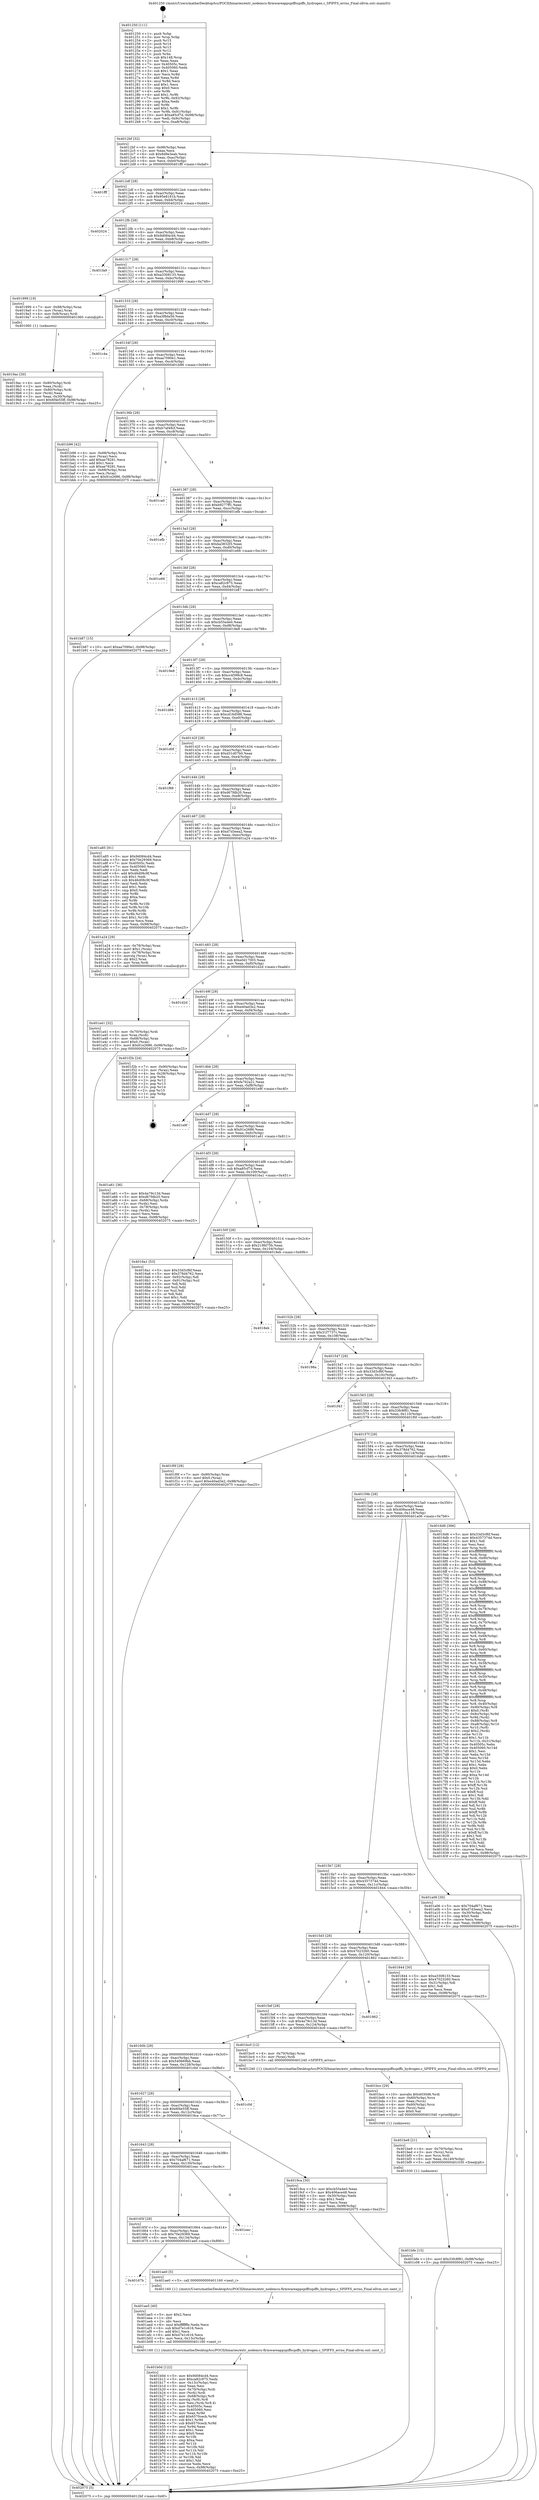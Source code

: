 digraph "0x401250" {
  label = "0x401250 (/mnt/c/Users/mathe/Desktop/tcc/POCII/binaries/extr_nodemcu-firmwareappspiffsspiffs_hydrogen.c_SPIFFS_errno_Final-ollvm.out::main(0))"
  labelloc = "t"
  node[shape=record]

  Entry [label="",width=0.3,height=0.3,shape=circle,fillcolor=black,style=filled]
  "0x4012bf" [label="{
     0x4012bf [32]\l
     | [instrs]\l
     &nbsp;&nbsp;0x4012bf \<+6\>: mov -0x98(%rbp),%eax\l
     &nbsp;&nbsp;0x4012c5 \<+2\>: mov %eax,%ecx\l
     &nbsp;&nbsp;0x4012c7 \<+6\>: sub $0x8d9e3eab,%ecx\l
     &nbsp;&nbsp;0x4012cd \<+6\>: mov %eax,-0xac(%rbp)\l
     &nbsp;&nbsp;0x4012d3 \<+6\>: mov %ecx,-0xb0(%rbp)\l
     &nbsp;&nbsp;0x4012d9 \<+6\>: je 0000000000401fff \<main+0xdaf\>\l
  }"]
  "0x401fff" [label="{
     0x401fff\l
  }", style=dashed]
  "0x4012df" [label="{
     0x4012df [28]\l
     | [instrs]\l
     &nbsp;&nbsp;0x4012df \<+5\>: jmp 00000000004012e4 \<main+0x94\>\l
     &nbsp;&nbsp;0x4012e4 \<+6\>: mov -0xac(%rbp),%eax\l
     &nbsp;&nbsp;0x4012ea \<+5\>: sub $0x95e8161b,%eax\l
     &nbsp;&nbsp;0x4012ef \<+6\>: mov %eax,-0xb4(%rbp)\l
     &nbsp;&nbsp;0x4012f5 \<+6\>: je 0000000000402024 \<main+0xdd4\>\l
  }"]
  Exit [label="",width=0.3,height=0.3,shape=circle,fillcolor=black,style=filled,peripheries=2]
  "0x402024" [label="{
     0x402024\l
  }", style=dashed]
  "0x4012fb" [label="{
     0x4012fb [28]\l
     | [instrs]\l
     &nbsp;&nbsp;0x4012fb \<+5\>: jmp 0000000000401300 \<main+0xb0\>\l
     &nbsp;&nbsp;0x401300 \<+6\>: mov -0xac(%rbp),%eax\l
     &nbsp;&nbsp;0x401306 \<+5\>: sub $0x9d084cd4,%eax\l
     &nbsp;&nbsp;0x40130b \<+6\>: mov %eax,-0xb8(%rbp)\l
     &nbsp;&nbsp;0x401311 \<+6\>: je 0000000000401fa9 \<main+0xd59\>\l
  }"]
  "0x401bfe" [label="{
     0x401bfe [15]\l
     | [instrs]\l
     &nbsp;&nbsp;0x401bfe \<+10\>: movl $0x33fc8f81,-0x98(%rbp)\l
     &nbsp;&nbsp;0x401c08 \<+5\>: jmp 0000000000402075 \<main+0xe25\>\l
  }"]
  "0x401fa9" [label="{
     0x401fa9\l
  }", style=dashed]
  "0x401317" [label="{
     0x401317 [28]\l
     | [instrs]\l
     &nbsp;&nbsp;0x401317 \<+5\>: jmp 000000000040131c \<main+0xcc\>\l
     &nbsp;&nbsp;0x40131c \<+6\>: mov -0xac(%rbp),%eax\l
     &nbsp;&nbsp;0x401322 \<+5\>: sub $0xa3308133,%eax\l
     &nbsp;&nbsp;0x401327 \<+6\>: mov %eax,-0xbc(%rbp)\l
     &nbsp;&nbsp;0x40132d \<+6\>: je 0000000000401999 \<main+0x749\>\l
  }"]
  "0x401be9" [label="{
     0x401be9 [21]\l
     | [instrs]\l
     &nbsp;&nbsp;0x401be9 \<+4\>: mov -0x70(%rbp),%rcx\l
     &nbsp;&nbsp;0x401bed \<+3\>: mov (%rcx),%rcx\l
     &nbsp;&nbsp;0x401bf0 \<+3\>: mov %rcx,%rdi\l
     &nbsp;&nbsp;0x401bf3 \<+6\>: mov %eax,-0x140(%rbp)\l
     &nbsp;&nbsp;0x401bf9 \<+5\>: call 0000000000401030 \<free@plt\>\l
     | [calls]\l
     &nbsp;&nbsp;0x401030 \{1\} (unknown)\l
  }"]
  "0x401999" [label="{
     0x401999 [19]\l
     | [instrs]\l
     &nbsp;&nbsp;0x401999 \<+7\>: mov -0x88(%rbp),%rax\l
     &nbsp;&nbsp;0x4019a0 \<+3\>: mov (%rax),%rax\l
     &nbsp;&nbsp;0x4019a3 \<+4\>: mov 0x8(%rax),%rdi\l
     &nbsp;&nbsp;0x4019a7 \<+5\>: call 0000000000401060 \<atoi@plt\>\l
     | [calls]\l
     &nbsp;&nbsp;0x401060 \{1\} (unknown)\l
  }"]
  "0x401333" [label="{
     0x401333 [28]\l
     | [instrs]\l
     &nbsp;&nbsp;0x401333 \<+5\>: jmp 0000000000401338 \<main+0xe8\>\l
     &nbsp;&nbsp;0x401338 \<+6\>: mov -0xac(%rbp),%eax\l
     &nbsp;&nbsp;0x40133e \<+5\>: sub $0xa3f8da56,%eax\l
     &nbsp;&nbsp;0x401343 \<+6\>: mov %eax,-0xc0(%rbp)\l
     &nbsp;&nbsp;0x401349 \<+6\>: je 0000000000401c4a \<main+0x9fa\>\l
  }"]
  "0x401bcc" [label="{
     0x401bcc [29]\l
     | [instrs]\l
     &nbsp;&nbsp;0x401bcc \<+10\>: movabs $0x4030d6,%rdi\l
     &nbsp;&nbsp;0x401bd6 \<+4\>: mov -0x60(%rbp),%rcx\l
     &nbsp;&nbsp;0x401bda \<+2\>: mov %eax,(%rcx)\l
     &nbsp;&nbsp;0x401bdc \<+4\>: mov -0x60(%rbp),%rcx\l
     &nbsp;&nbsp;0x401be0 \<+2\>: mov (%rcx),%esi\l
     &nbsp;&nbsp;0x401be2 \<+2\>: mov $0x0,%al\l
     &nbsp;&nbsp;0x401be4 \<+5\>: call 0000000000401040 \<printf@plt\>\l
     | [calls]\l
     &nbsp;&nbsp;0x401040 \{1\} (unknown)\l
  }"]
  "0x401c4a" [label="{
     0x401c4a\l
  }", style=dashed]
  "0x40134f" [label="{
     0x40134f [28]\l
     | [instrs]\l
     &nbsp;&nbsp;0x40134f \<+5\>: jmp 0000000000401354 \<main+0x104\>\l
     &nbsp;&nbsp;0x401354 \<+6\>: mov -0xac(%rbp),%eax\l
     &nbsp;&nbsp;0x40135a \<+5\>: sub $0xaa7090e1,%eax\l
     &nbsp;&nbsp;0x40135f \<+6\>: mov %eax,-0xc4(%rbp)\l
     &nbsp;&nbsp;0x401365 \<+6\>: je 0000000000401b96 \<main+0x946\>\l
  }"]
  "0x401b0d" [label="{
     0x401b0d [122]\l
     | [instrs]\l
     &nbsp;&nbsp;0x401b0d \<+5\>: mov $0x9d084cd4,%ecx\l
     &nbsp;&nbsp;0x401b12 \<+5\>: mov $0xca82c975,%edx\l
     &nbsp;&nbsp;0x401b17 \<+6\>: mov -0x13c(%rbp),%esi\l
     &nbsp;&nbsp;0x401b1d \<+3\>: imul %eax,%esi\l
     &nbsp;&nbsp;0x401b20 \<+4\>: mov -0x70(%rbp),%rdi\l
     &nbsp;&nbsp;0x401b24 \<+3\>: mov (%rdi),%rdi\l
     &nbsp;&nbsp;0x401b27 \<+4\>: mov -0x68(%rbp),%r8\l
     &nbsp;&nbsp;0x401b2b \<+3\>: movslq (%r8),%r8\l
     &nbsp;&nbsp;0x401b2e \<+4\>: mov %esi,(%rdi,%r8,4)\l
     &nbsp;&nbsp;0x401b32 \<+7\>: mov 0x40505c,%eax\l
     &nbsp;&nbsp;0x401b39 \<+7\>: mov 0x405060,%esi\l
     &nbsp;&nbsp;0x401b40 \<+3\>: mov %eax,%r9d\l
     &nbsp;&nbsp;0x401b43 \<+7\>: add $0x6570cecb,%r9d\l
     &nbsp;&nbsp;0x401b4a \<+4\>: sub $0x1,%r9d\l
     &nbsp;&nbsp;0x401b4e \<+7\>: sub $0x6570cecb,%r9d\l
     &nbsp;&nbsp;0x401b55 \<+4\>: imul %r9d,%eax\l
     &nbsp;&nbsp;0x401b59 \<+3\>: and $0x1,%eax\l
     &nbsp;&nbsp;0x401b5c \<+3\>: cmp $0x0,%eax\l
     &nbsp;&nbsp;0x401b5f \<+4\>: sete %r10b\l
     &nbsp;&nbsp;0x401b63 \<+3\>: cmp $0xa,%esi\l
     &nbsp;&nbsp;0x401b66 \<+4\>: setl %r11b\l
     &nbsp;&nbsp;0x401b6a \<+3\>: mov %r10b,%bl\l
     &nbsp;&nbsp;0x401b6d \<+3\>: and %r11b,%bl\l
     &nbsp;&nbsp;0x401b70 \<+3\>: xor %r11b,%r10b\l
     &nbsp;&nbsp;0x401b73 \<+3\>: or %r10b,%bl\l
     &nbsp;&nbsp;0x401b76 \<+3\>: test $0x1,%bl\l
     &nbsp;&nbsp;0x401b79 \<+3\>: cmovne %edx,%ecx\l
     &nbsp;&nbsp;0x401b7c \<+6\>: mov %ecx,-0x98(%rbp)\l
     &nbsp;&nbsp;0x401b82 \<+5\>: jmp 0000000000402075 \<main+0xe25\>\l
  }"]
  "0x401b96" [label="{
     0x401b96 [42]\l
     | [instrs]\l
     &nbsp;&nbsp;0x401b96 \<+4\>: mov -0x68(%rbp),%rax\l
     &nbsp;&nbsp;0x401b9a \<+2\>: mov (%rax),%ecx\l
     &nbsp;&nbsp;0x401b9c \<+6\>: add $0xae78281,%ecx\l
     &nbsp;&nbsp;0x401ba2 \<+3\>: add $0x1,%ecx\l
     &nbsp;&nbsp;0x401ba5 \<+6\>: sub $0xae78281,%ecx\l
     &nbsp;&nbsp;0x401bab \<+4\>: mov -0x68(%rbp),%rax\l
     &nbsp;&nbsp;0x401baf \<+2\>: mov %ecx,(%rax)\l
     &nbsp;&nbsp;0x401bb1 \<+10\>: movl $0x91e2686,-0x98(%rbp)\l
     &nbsp;&nbsp;0x401bbb \<+5\>: jmp 0000000000402075 \<main+0xe25\>\l
  }"]
  "0x40136b" [label="{
     0x40136b [28]\l
     | [instrs]\l
     &nbsp;&nbsp;0x40136b \<+5\>: jmp 0000000000401370 \<main+0x120\>\l
     &nbsp;&nbsp;0x401370 \<+6\>: mov -0xac(%rbp),%eax\l
     &nbsp;&nbsp;0x401376 \<+5\>: sub $0xb7af48cf,%eax\l
     &nbsp;&nbsp;0x40137b \<+6\>: mov %eax,-0xc8(%rbp)\l
     &nbsp;&nbsp;0x401381 \<+6\>: je 0000000000401ca0 \<main+0xa50\>\l
  }"]
  "0x401ae5" [label="{
     0x401ae5 [40]\l
     | [instrs]\l
     &nbsp;&nbsp;0x401ae5 \<+5\>: mov $0x2,%ecx\l
     &nbsp;&nbsp;0x401aea \<+1\>: cltd\l
     &nbsp;&nbsp;0x401aeb \<+2\>: idiv %ecx\l
     &nbsp;&nbsp;0x401aed \<+6\>: imul $0xfffffffe,%edx,%ecx\l
     &nbsp;&nbsp;0x401af3 \<+6\>: sub $0xd7e1c616,%ecx\l
     &nbsp;&nbsp;0x401af9 \<+3\>: add $0x1,%ecx\l
     &nbsp;&nbsp;0x401afc \<+6\>: add $0xd7e1c616,%ecx\l
     &nbsp;&nbsp;0x401b02 \<+6\>: mov %ecx,-0x13c(%rbp)\l
     &nbsp;&nbsp;0x401b08 \<+5\>: call 0000000000401160 \<next_i\>\l
     | [calls]\l
     &nbsp;&nbsp;0x401160 \{1\} (/mnt/c/Users/mathe/Desktop/tcc/POCII/binaries/extr_nodemcu-firmwareappspiffsspiffs_hydrogen.c_SPIFFS_errno_Final-ollvm.out::next_i)\l
  }"]
  "0x401ca0" [label="{
     0x401ca0\l
  }", style=dashed]
  "0x401387" [label="{
     0x401387 [28]\l
     | [instrs]\l
     &nbsp;&nbsp;0x401387 \<+5\>: jmp 000000000040138c \<main+0x13c\>\l
     &nbsp;&nbsp;0x40138c \<+6\>: mov -0xac(%rbp),%eax\l
     &nbsp;&nbsp;0x401392 \<+5\>: sub $0xb9277ff1,%eax\l
     &nbsp;&nbsp;0x401397 \<+6\>: mov %eax,-0xcc(%rbp)\l
     &nbsp;&nbsp;0x40139d \<+6\>: je 0000000000401efb \<main+0xcab\>\l
  }"]
  "0x40167b" [label="{
     0x40167b\l
  }", style=dashed]
  "0x401efb" [label="{
     0x401efb\l
  }", style=dashed]
  "0x4013a3" [label="{
     0x4013a3 [28]\l
     | [instrs]\l
     &nbsp;&nbsp;0x4013a3 \<+5\>: jmp 00000000004013a8 \<main+0x158\>\l
     &nbsp;&nbsp;0x4013a8 \<+6\>: mov -0xac(%rbp),%eax\l
     &nbsp;&nbsp;0x4013ae \<+5\>: sub $0xba3832f3,%eax\l
     &nbsp;&nbsp;0x4013b3 \<+6\>: mov %eax,-0xd0(%rbp)\l
     &nbsp;&nbsp;0x4013b9 \<+6\>: je 0000000000401e66 \<main+0xc16\>\l
  }"]
  "0x401ae0" [label="{
     0x401ae0 [5]\l
     | [instrs]\l
     &nbsp;&nbsp;0x401ae0 \<+5\>: call 0000000000401160 \<next_i\>\l
     | [calls]\l
     &nbsp;&nbsp;0x401160 \{1\} (/mnt/c/Users/mathe/Desktop/tcc/POCII/binaries/extr_nodemcu-firmwareappspiffsspiffs_hydrogen.c_SPIFFS_errno_Final-ollvm.out::next_i)\l
  }"]
  "0x401e66" [label="{
     0x401e66\l
  }", style=dashed]
  "0x4013bf" [label="{
     0x4013bf [28]\l
     | [instrs]\l
     &nbsp;&nbsp;0x4013bf \<+5\>: jmp 00000000004013c4 \<main+0x174\>\l
     &nbsp;&nbsp;0x4013c4 \<+6\>: mov -0xac(%rbp),%eax\l
     &nbsp;&nbsp;0x4013ca \<+5\>: sub $0xca82c975,%eax\l
     &nbsp;&nbsp;0x4013cf \<+6\>: mov %eax,-0xd4(%rbp)\l
     &nbsp;&nbsp;0x4013d5 \<+6\>: je 0000000000401b87 \<main+0x937\>\l
  }"]
  "0x40165f" [label="{
     0x40165f [28]\l
     | [instrs]\l
     &nbsp;&nbsp;0x40165f \<+5\>: jmp 0000000000401664 \<main+0x414\>\l
     &nbsp;&nbsp;0x401664 \<+6\>: mov -0xac(%rbp),%eax\l
     &nbsp;&nbsp;0x40166a \<+5\>: sub $0x70e29369,%eax\l
     &nbsp;&nbsp;0x40166f \<+6\>: mov %eax,-0x134(%rbp)\l
     &nbsp;&nbsp;0x401675 \<+6\>: je 0000000000401ae0 \<main+0x890\>\l
  }"]
  "0x401b87" [label="{
     0x401b87 [15]\l
     | [instrs]\l
     &nbsp;&nbsp;0x401b87 \<+10\>: movl $0xaa7090e1,-0x98(%rbp)\l
     &nbsp;&nbsp;0x401b91 \<+5\>: jmp 0000000000402075 \<main+0xe25\>\l
  }"]
  "0x4013db" [label="{
     0x4013db [28]\l
     | [instrs]\l
     &nbsp;&nbsp;0x4013db \<+5\>: jmp 00000000004013e0 \<main+0x190\>\l
     &nbsp;&nbsp;0x4013e0 \<+6\>: mov -0xac(%rbp),%eax\l
     &nbsp;&nbsp;0x4013e6 \<+5\>: sub $0xcb55a4e0,%eax\l
     &nbsp;&nbsp;0x4013eb \<+6\>: mov %eax,-0xd8(%rbp)\l
     &nbsp;&nbsp;0x4013f1 \<+6\>: je 00000000004019e8 \<main+0x798\>\l
  }"]
  "0x401eec" [label="{
     0x401eec\l
  }", style=dashed]
  "0x4019e8" [label="{
     0x4019e8\l
  }", style=dashed]
  "0x4013f7" [label="{
     0x4013f7 [28]\l
     | [instrs]\l
     &nbsp;&nbsp;0x4013f7 \<+5\>: jmp 00000000004013fc \<main+0x1ac\>\l
     &nbsp;&nbsp;0x4013fc \<+6\>: mov -0xac(%rbp),%eax\l
     &nbsp;&nbsp;0x401402 \<+5\>: sub $0xcc4599c8,%eax\l
     &nbsp;&nbsp;0x401407 \<+6\>: mov %eax,-0xdc(%rbp)\l
     &nbsp;&nbsp;0x40140d \<+6\>: je 0000000000401d88 \<main+0xb38\>\l
  }"]
  "0x401a41" [label="{
     0x401a41 [32]\l
     | [instrs]\l
     &nbsp;&nbsp;0x401a41 \<+4\>: mov -0x70(%rbp),%rdi\l
     &nbsp;&nbsp;0x401a45 \<+3\>: mov %rax,(%rdi)\l
     &nbsp;&nbsp;0x401a48 \<+4\>: mov -0x68(%rbp),%rax\l
     &nbsp;&nbsp;0x401a4c \<+6\>: movl $0x0,(%rax)\l
     &nbsp;&nbsp;0x401a52 \<+10\>: movl $0x91e2686,-0x98(%rbp)\l
     &nbsp;&nbsp;0x401a5c \<+5\>: jmp 0000000000402075 \<main+0xe25\>\l
  }"]
  "0x401d88" [label="{
     0x401d88\l
  }", style=dashed]
  "0x401413" [label="{
     0x401413 [28]\l
     | [instrs]\l
     &nbsp;&nbsp;0x401413 \<+5\>: jmp 0000000000401418 \<main+0x1c8\>\l
     &nbsp;&nbsp;0x401418 \<+6\>: mov -0xac(%rbp),%eax\l
     &nbsp;&nbsp;0x40141e \<+5\>: sub $0xcd16d586,%eax\l
     &nbsp;&nbsp;0x401423 \<+6\>: mov %eax,-0xe0(%rbp)\l
     &nbsp;&nbsp;0x401429 \<+6\>: je 0000000000401d0f \<main+0xabf\>\l
  }"]
  "0x401643" [label="{
     0x401643 [28]\l
     | [instrs]\l
     &nbsp;&nbsp;0x401643 \<+5\>: jmp 0000000000401648 \<main+0x3f8\>\l
     &nbsp;&nbsp;0x401648 \<+6\>: mov -0xac(%rbp),%eax\l
     &nbsp;&nbsp;0x40164e \<+5\>: sub $0x704af671,%eax\l
     &nbsp;&nbsp;0x401653 \<+6\>: mov %eax,-0x130(%rbp)\l
     &nbsp;&nbsp;0x401659 \<+6\>: je 0000000000401eec \<main+0xc9c\>\l
  }"]
  "0x401d0f" [label="{
     0x401d0f\l
  }", style=dashed]
  "0x40142f" [label="{
     0x40142f [28]\l
     | [instrs]\l
     &nbsp;&nbsp;0x40142f \<+5\>: jmp 0000000000401434 \<main+0x1e4\>\l
     &nbsp;&nbsp;0x401434 \<+6\>: mov -0xac(%rbp),%eax\l
     &nbsp;&nbsp;0x40143a \<+5\>: sub $0xd31d07b0,%eax\l
     &nbsp;&nbsp;0x40143f \<+6\>: mov %eax,-0xe4(%rbp)\l
     &nbsp;&nbsp;0x401445 \<+6\>: je 0000000000401f88 \<main+0xd38\>\l
  }"]
  "0x4019ca" [label="{
     0x4019ca [30]\l
     | [instrs]\l
     &nbsp;&nbsp;0x4019ca \<+5\>: mov $0xcb55a4e0,%eax\l
     &nbsp;&nbsp;0x4019cf \<+5\>: mov $0x406ace48,%ecx\l
     &nbsp;&nbsp;0x4019d4 \<+3\>: mov -0x30(%rbp),%edx\l
     &nbsp;&nbsp;0x4019d7 \<+3\>: cmp $0x1,%edx\l
     &nbsp;&nbsp;0x4019da \<+3\>: cmovl %ecx,%eax\l
     &nbsp;&nbsp;0x4019dd \<+6\>: mov %eax,-0x98(%rbp)\l
     &nbsp;&nbsp;0x4019e3 \<+5\>: jmp 0000000000402075 \<main+0xe25\>\l
  }"]
  "0x401f88" [label="{
     0x401f88\l
  }", style=dashed]
  "0x40144b" [label="{
     0x40144b [28]\l
     | [instrs]\l
     &nbsp;&nbsp;0x40144b \<+5\>: jmp 0000000000401450 \<main+0x200\>\l
     &nbsp;&nbsp;0x401450 \<+6\>: mov -0xac(%rbp),%eax\l
     &nbsp;&nbsp;0x401456 \<+5\>: sub $0xd67fdb20,%eax\l
     &nbsp;&nbsp;0x40145b \<+6\>: mov %eax,-0xe8(%rbp)\l
     &nbsp;&nbsp;0x401461 \<+6\>: je 0000000000401a85 \<main+0x835\>\l
  }"]
  "0x401627" [label="{
     0x401627 [28]\l
     | [instrs]\l
     &nbsp;&nbsp;0x401627 \<+5\>: jmp 000000000040162c \<main+0x3dc\>\l
     &nbsp;&nbsp;0x40162c \<+6\>: mov -0xac(%rbp),%eax\l
     &nbsp;&nbsp;0x401632 \<+5\>: sub $0x6f4e55ff,%eax\l
     &nbsp;&nbsp;0x401637 \<+6\>: mov %eax,-0x12c(%rbp)\l
     &nbsp;&nbsp;0x40163d \<+6\>: je 00000000004019ca \<main+0x77a\>\l
  }"]
  "0x401a85" [label="{
     0x401a85 [91]\l
     | [instrs]\l
     &nbsp;&nbsp;0x401a85 \<+5\>: mov $0x9d084cd4,%eax\l
     &nbsp;&nbsp;0x401a8a \<+5\>: mov $0x70e29369,%ecx\l
     &nbsp;&nbsp;0x401a8f \<+7\>: mov 0x40505c,%edx\l
     &nbsp;&nbsp;0x401a96 \<+7\>: mov 0x405060,%esi\l
     &nbsp;&nbsp;0x401a9d \<+2\>: mov %edx,%edi\l
     &nbsp;&nbsp;0x401a9f \<+6\>: add $0x46d08c9f,%edi\l
     &nbsp;&nbsp;0x401aa5 \<+3\>: sub $0x1,%edi\l
     &nbsp;&nbsp;0x401aa8 \<+6\>: sub $0x46d08c9f,%edi\l
     &nbsp;&nbsp;0x401aae \<+3\>: imul %edi,%edx\l
     &nbsp;&nbsp;0x401ab1 \<+3\>: and $0x1,%edx\l
     &nbsp;&nbsp;0x401ab4 \<+3\>: cmp $0x0,%edx\l
     &nbsp;&nbsp;0x401ab7 \<+4\>: sete %r8b\l
     &nbsp;&nbsp;0x401abb \<+3\>: cmp $0xa,%esi\l
     &nbsp;&nbsp;0x401abe \<+4\>: setl %r9b\l
     &nbsp;&nbsp;0x401ac2 \<+3\>: mov %r8b,%r10b\l
     &nbsp;&nbsp;0x401ac5 \<+3\>: and %r9b,%r10b\l
     &nbsp;&nbsp;0x401ac8 \<+3\>: xor %r9b,%r8b\l
     &nbsp;&nbsp;0x401acb \<+3\>: or %r8b,%r10b\l
     &nbsp;&nbsp;0x401ace \<+4\>: test $0x1,%r10b\l
     &nbsp;&nbsp;0x401ad2 \<+3\>: cmovne %ecx,%eax\l
     &nbsp;&nbsp;0x401ad5 \<+6\>: mov %eax,-0x98(%rbp)\l
     &nbsp;&nbsp;0x401adb \<+5\>: jmp 0000000000402075 \<main+0xe25\>\l
  }"]
  "0x401467" [label="{
     0x401467 [28]\l
     | [instrs]\l
     &nbsp;&nbsp;0x401467 \<+5\>: jmp 000000000040146c \<main+0x21c\>\l
     &nbsp;&nbsp;0x40146c \<+6\>: mov -0xac(%rbp),%eax\l
     &nbsp;&nbsp;0x401472 \<+5\>: sub $0xd7d3eea2,%eax\l
     &nbsp;&nbsp;0x401477 \<+6\>: mov %eax,-0xec(%rbp)\l
     &nbsp;&nbsp;0x40147d \<+6\>: je 0000000000401a24 \<main+0x7d4\>\l
  }"]
  "0x401c0d" [label="{
     0x401c0d\l
  }", style=dashed]
  "0x401a24" [label="{
     0x401a24 [29]\l
     | [instrs]\l
     &nbsp;&nbsp;0x401a24 \<+4\>: mov -0x78(%rbp),%rax\l
     &nbsp;&nbsp;0x401a28 \<+6\>: movl $0x1,(%rax)\l
     &nbsp;&nbsp;0x401a2e \<+4\>: mov -0x78(%rbp),%rax\l
     &nbsp;&nbsp;0x401a32 \<+3\>: movslq (%rax),%rax\l
     &nbsp;&nbsp;0x401a35 \<+4\>: shl $0x2,%rax\l
     &nbsp;&nbsp;0x401a39 \<+3\>: mov %rax,%rdi\l
     &nbsp;&nbsp;0x401a3c \<+5\>: call 0000000000401050 \<malloc@plt\>\l
     | [calls]\l
     &nbsp;&nbsp;0x401050 \{1\} (unknown)\l
  }"]
  "0x401483" [label="{
     0x401483 [28]\l
     | [instrs]\l
     &nbsp;&nbsp;0x401483 \<+5\>: jmp 0000000000401488 \<main+0x238\>\l
     &nbsp;&nbsp;0x401488 \<+6\>: mov -0xac(%rbp),%eax\l
     &nbsp;&nbsp;0x40148e \<+5\>: sub $0xe0d17003,%eax\l
     &nbsp;&nbsp;0x401493 \<+6\>: mov %eax,-0xf0(%rbp)\l
     &nbsp;&nbsp;0x401499 \<+6\>: je 0000000000401d2d \<main+0xadd\>\l
  }"]
  "0x40160b" [label="{
     0x40160b [28]\l
     | [instrs]\l
     &nbsp;&nbsp;0x40160b \<+5\>: jmp 0000000000401610 \<main+0x3c0\>\l
     &nbsp;&nbsp;0x401610 \<+6\>: mov -0xac(%rbp),%eax\l
     &nbsp;&nbsp;0x401616 \<+5\>: sub $0x540669bb,%eax\l
     &nbsp;&nbsp;0x40161b \<+6\>: mov %eax,-0x128(%rbp)\l
     &nbsp;&nbsp;0x401621 \<+6\>: je 0000000000401c0d \<main+0x9bd\>\l
  }"]
  "0x401d2d" [label="{
     0x401d2d\l
  }", style=dashed]
  "0x40149f" [label="{
     0x40149f [28]\l
     | [instrs]\l
     &nbsp;&nbsp;0x40149f \<+5\>: jmp 00000000004014a4 \<main+0x254\>\l
     &nbsp;&nbsp;0x4014a4 \<+6\>: mov -0xac(%rbp),%eax\l
     &nbsp;&nbsp;0x4014aa \<+5\>: sub $0xe40ad3e2,%eax\l
     &nbsp;&nbsp;0x4014af \<+6\>: mov %eax,-0xf4(%rbp)\l
     &nbsp;&nbsp;0x4014b5 \<+6\>: je 0000000000401f2b \<main+0xcdb\>\l
  }"]
  "0x401bc0" [label="{
     0x401bc0 [12]\l
     | [instrs]\l
     &nbsp;&nbsp;0x401bc0 \<+4\>: mov -0x70(%rbp),%rax\l
     &nbsp;&nbsp;0x401bc4 \<+3\>: mov (%rax),%rdi\l
     &nbsp;&nbsp;0x401bc7 \<+5\>: call 0000000000401240 \<SPIFFS_errno\>\l
     | [calls]\l
     &nbsp;&nbsp;0x401240 \{1\} (/mnt/c/Users/mathe/Desktop/tcc/POCII/binaries/extr_nodemcu-firmwareappspiffsspiffs_hydrogen.c_SPIFFS_errno_Final-ollvm.out::SPIFFS_errno)\l
  }"]
  "0x401f2b" [label="{
     0x401f2b [24]\l
     | [instrs]\l
     &nbsp;&nbsp;0x401f2b \<+7\>: mov -0x90(%rbp),%rax\l
     &nbsp;&nbsp;0x401f32 \<+2\>: mov (%rax),%eax\l
     &nbsp;&nbsp;0x401f34 \<+4\>: lea -0x28(%rbp),%rsp\l
     &nbsp;&nbsp;0x401f38 \<+1\>: pop %rbx\l
     &nbsp;&nbsp;0x401f39 \<+2\>: pop %r12\l
     &nbsp;&nbsp;0x401f3b \<+2\>: pop %r13\l
     &nbsp;&nbsp;0x401f3d \<+2\>: pop %r14\l
     &nbsp;&nbsp;0x401f3f \<+2\>: pop %r15\l
     &nbsp;&nbsp;0x401f41 \<+1\>: pop %rbp\l
     &nbsp;&nbsp;0x401f42 \<+1\>: ret\l
  }"]
  "0x4014bb" [label="{
     0x4014bb [28]\l
     | [instrs]\l
     &nbsp;&nbsp;0x4014bb \<+5\>: jmp 00000000004014c0 \<main+0x270\>\l
     &nbsp;&nbsp;0x4014c0 \<+6\>: mov -0xac(%rbp),%eax\l
     &nbsp;&nbsp;0x4014c6 \<+5\>: sub $0xfa762a21,%eax\l
     &nbsp;&nbsp;0x4014cb \<+6\>: mov %eax,-0xf8(%rbp)\l
     &nbsp;&nbsp;0x4014d1 \<+6\>: je 0000000000401e9f \<main+0xc4f\>\l
  }"]
  "0x4015ef" [label="{
     0x4015ef [28]\l
     | [instrs]\l
     &nbsp;&nbsp;0x4015ef \<+5\>: jmp 00000000004015f4 \<main+0x3a4\>\l
     &nbsp;&nbsp;0x4015f4 \<+6\>: mov -0xac(%rbp),%eax\l
     &nbsp;&nbsp;0x4015fa \<+5\>: sub $0x4a79c13d,%eax\l
     &nbsp;&nbsp;0x4015ff \<+6\>: mov %eax,-0x124(%rbp)\l
     &nbsp;&nbsp;0x401605 \<+6\>: je 0000000000401bc0 \<main+0x970\>\l
  }"]
  "0x401e9f" [label="{
     0x401e9f\l
  }", style=dashed]
  "0x4014d7" [label="{
     0x4014d7 [28]\l
     | [instrs]\l
     &nbsp;&nbsp;0x4014d7 \<+5\>: jmp 00000000004014dc \<main+0x28c\>\l
     &nbsp;&nbsp;0x4014dc \<+6\>: mov -0xac(%rbp),%eax\l
     &nbsp;&nbsp;0x4014e2 \<+5\>: sub $0x91e2686,%eax\l
     &nbsp;&nbsp;0x4014e7 \<+6\>: mov %eax,-0xfc(%rbp)\l
     &nbsp;&nbsp;0x4014ed \<+6\>: je 0000000000401a61 \<main+0x811\>\l
  }"]
  "0x401862" [label="{
     0x401862\l
  }", style=dashed]
  "0x401a61" [label="{
     0x401a61 [36]\l
     | [instrs]\l
     &nbsp;&nbsp;0x401a61 \<+5\>: mov $0x4a79c13d,%eax\l
     &nbsp;&nbsp;0x401a66 \<+5\>: mov $0xd67fdb20,%ecx\l
     &nbsp;&nbsp;0x401a6b \<+4\>: mov -0x68(%rbp),%rdx\l
     &nbsp;&nbsp;0x401a6f \<+2\>: mov (%rdx),%esi\l
     &nbsp;&nbsp;0x401a71 \<+4\>: mov -0x78(%rbp),%rdx\l
     &nbsp;&nbsp;0x401a75 \<+2\>: cmp (%rdx),%esi\l
     &nbsp;&nbsp;0x401a77 \<+3\>: cmovl %ecx,%eax\l
     &nbsp;&nbsp;0x401a7a \<+6\>: mov %eax,-0x98(%rbp)\l
     &nbsp;&nbsp;0x401a80 \<+5\>: jmp 0000000000402075 \<main+0xe25\>\l
  }"]
  "0x4014f3" [label="{
     0x4014f3 [28]\l
     | [instrs]\l
     &nbsp;&nbsp;0x4014f3 \<+5\>: jmp 00000000004014f8 \<main+0x2a8\>\l
     &nbsp;&nbsp;0x4014f8 \<+6\>: mov -0xac(%rbp),%eax\l
     &nbsp;&nbsp;0x4014fe \<+5\>: sub $0xa85cf7d,%eax\l
     &nbsp;&nbsp;0x401503 \<+6\>: mov %eax,-0x100(%rbp)\l
     &nbsp;&nbsp;0x401509 \<+6\>: je 00000000004016a1 \<main+0x451\>\l
  }"]
  "0x4019ac" [label="{
     0x4019ac [30]\l
     | [instrs]\l
     &nbsp;&nbsp;0x4019ac \<+4\>: mov -0x80(%rbp),%rdi\l
     &nbsp;&nbsp;0x4019b0 \<+2\>: mov %eax,(%rdi)\l
     &nbsp;&nbsp;0x4019b2 \<+4\>: mov -0x80(%rbp),%rdi\l
     &nbsp;&nbsp;0x4019b6 \<+2\>: mov (%rdi),%eax\l
     &nbsp;&nbsp;0x4019b8 \<+3\>: mov %eax,-0x30(%rbp)\l
     &nbsp;&nbsp;0x4019bb \<+10\>: movl $0x6f4e55ff,-0x98(%rbp)\l
     &nbsp;&nbsp;0x4019c5 \<+5\>: jmp 0000000000402075 \<main+0xe25\>\l
  }"]
  "0x4016a1" [label="{
     0x4016a1 [53]\l
     | [instrs]\l
     &nbsp;&nbsp;0x4016a1 \<+5\>: mov $0x33d3cf6f,%eax\l
     &nbsp;&nbsp;0x4016a6 \<+5\>: mov $0x378d4762,%ecx\l
     &nbsp;&nbsp;0x4016ab \<+6\>: mov -0x92(%rbp),%dl\l
     &nbsp;&nbsp;0x4016b1 \<+7\>: mov -0x91(%rbp),%sil\l
     &nbsp;&nbsp;0x4016b8 \<+3\>: mov %dl,%dil\l
     &nbsp;&nbsp;0x4016bb \<+3\>: and %sil,%dil\l
     &nbsp;&nbsp;0x4016be \<+3\>: xor %sil,%dl\l
     &nbsp;&nbsp;0x4016c1 \<+3\>: or %dl,%dil\l
     &nbsp;&nbsp;0x4016c4 \<+4\>: test $0x1,%dil\l
     &nbsp;&nbsp;0x4016c8 \<+3\>: cmovne %ecx,%eax\l
     &nbsp;&nbsp;0x4016cb \<+6\>: mov %eax,-0x98(%rbp)\l
     &nbsp;&nbsp;0x4016d1 \<+5\>: jmp 0000000000402075 \<main+0xe25\>\l
  }"]
  "0x40150f" [label="{
     0x40150f [28]\l
     | [instrs]\l
     &nbsp;&nbsp;0x40150f \<+5\>: jmp 0000000000401514 \<main+0x2c4\>\l
     &nbsp;&nbsp;0x401514 \<+6\>: mov -0xac(%rbp),%eax\l
     &nbsp;&nbsp;0x40151a \<+5\>: sub $0x219fd75b,%eax\l
     &nbsp;&nbsp;0x40151f \<+6\>: mov %eax,-0x104(%rbp)\l
     &nbsp;&nbsp;0x401525 \<+6\>: je 00000000004018eb \<main+0x69b\>\l
  }"]
  "0x402075" [label="{
     0x402075 [5]\l
     | [instrs]\l
     &nbsp;&nbsp;0x402075 \<+5\>: jmp 00000000004012bf \<main+0x6f\>\l
  }"]
  "0x401250" [label="{
     0x401250 [111]\l
     | [instrs]\l
     &nbsp;&nbsp;0x401250 \<+1\>: push %rbp\l
     &nbsp;&nbsp;0x401251 \<+3\>: mov %rsp,%rbp\l
     &nbsp;&nbsp;0x401254 \<+2\>: push %r15\l
     &nbsp;&nbsp;0x401256 \<+2\>: push %r14\l
     &nbsp;&nbsp;0x401258 \<+2\>: push %r13\l
     &nbsp;&nbsp;0x40125a \<+2\>: push %r12\l
     &nbsp;&nbsp;0x40125c \<+1\>: push %rbx\l
     &nbsp;&nbsp;0x40125d \<+7\>: sub $0x148,%rsp\l
     &nbsp;&nbsp;0x401264 \<+2\>: xor %eax,%eax\l
     &nbsp;&nbsp;0x401266 \<+7\>: mov 0x40505c,%ecx\l
     &nbsp;&nbsp;0x40126d \<+7\>: mov 0x405060,%edx\l
     &nbsp;&nbsp;0x401274 \<+3\>: sub $0x1,%eax\l
     &nbsp;&nbsp;0x401277 \<+3\>: mov %ecx,%r8d\l
     &nbsp;&nbsp;0x40127a \<+3\>: add %eax,%r8d\l
     &nbsp;&nbsp;0x40127d \<+4\>: imul %r8d,%ecx\l
     &nbsp;&nbsp;0x401281 \<+3\>: and $0x1,%ecx\l
     &nbsp;&nbsp;0x401284 \<+3\>: cmp $0x0,%ecx\l
     &nbsp;&nbsp;0x401287 \<+4\>: sete %r9b\l
     &nbsp;&nbsp;0x40128b \<+4\>: and $0x1,%r9b\l
     &nbsp;&nbsp;0x40128f \<+7\>: mov %r9b,-0x92(%rbp)\l
     &nbsp;&nbsp;0x401296 \<+3\>: cmp $0xa,%edx\l
     &nbsp;&nbsp;0x401299 \<+4\>: setl %r9b\l
     &nbsp;&nbsp;0x40129d \<+4\>: and $0x1,%r9b\l
     &nbsp;&nbsp;0x4012a1 \<+7\>: mov %r9b,-0x91(%rbp)\l
     &nbsp;&nbsp;0x4012a8 \<+10\>: movl $0xa85cf7d,-0x98(%rbp)\l
     &nbsp;&nbsp;0x4012b2 \<+6\>: mov %edi,-0x9c(%rbp)\l
     &nbsp;&nbsp;0x4012b8 \<+7\>: mov %rsi,-0xa8(%rbp)\l
  }"]
  "0x4015d3" [label="{
     0x4015d3 [28]\l
     | [instrs]\l
     &nbsp;&nbsp;0x4015d3 \<+5\>: jmp 00000000004015d8 \<main+0x388\>\l
     &nbsp;&nbsp;0x4015d8 \<+6\>: mov -0xac(%rbp),%eax\l
     &nbsp;&nbsp;0x4015de \<+5\>: sub $0x47023260,%eax\l
     &nbsp;&nbsp;0x4015e3 \<+6\>: mov %eax,-0x120(%rbp)\l
     &nbsp;&nbsp;0x4015e9 \<+6\>: je 0000000000401862 \<main+0x612\>\l
  }"]
  "0x4018eb" [label="{
     0x4018eb\l
  }", style=dashed]
  "0x40152b" [label="{
     0x40152b [28]\l
     | [instrs]\l
     &nbsp;&nbsp;0x40152b \<+5\>: jmp 0000000000401530 \<main+0x2e0\>\l
     &nbsp;&nbsp;0x401530 \<+6\>: mov -0xac(%rbp),%eax\l
     &nbsp;&nbsp;0x401536 \<+5\>: sub $0x31f7737c,%eax\l
     &nbsp;&nbsp;0x40153b \<+6\>: mov %eax,-0x108(%rbp)\l
     &nbsp;&nbsp;0x401541 \<+6\>: je 000000000040198a \<main+0x73a\>\l
  }"]
  "0x401844" [label="{
     0x401844 [30]\l
     | [instrs]\l
     &nbsp;&nbsp;0x401844 \<+5\>: mov $0xa3308133,%eax\l
     &nbsp;&nbsp;0x401849 \<+5\>: mov $0x47023260,%ecx\l
     &nbsp;&nbsp;0x40184e \<+3\>: mov -0x31(%rbp),%dl\l
     &nbsp;&nbsp;0x401851 \<+3\>: test $0x1,%dl\l
     &nbsp;&nbsp;0x401854 \<+3\>: cmovne %ecx,%eax\l
     &nbsp;&nbsp;0x401857 \<+6\>: mov %eax,-0x98(%rbp)\l
     &nbsp;&nbsp;0x40185d \<+5\>: jmp 0000000000402075 \<main+0xe25\>\l
  }"]
  "0x40198a" [label="{
     0x40198a\l
  }", style=dashed]
  "0x401547" [label="{
     0x401547 [28]\l
     | [instrs]\l
     &nbsp;&nbsp;0x401547 \<+5\>: jmp 000000000040154c \<main+0x2fc\>\l
     &nbsp;&nbsp;0x40154c \<+6\>: mov -0xac(%rbp),%eax\l
     &nbsp;&nbsp;0x401552 \<+5\>: sub $0x33d3cf6f,%eax\l
     &nbsp;&nbsp;0x401557 \<+6\>: mov %eax,-0x10c(%rbp)\l
     &nbsp;&nbsp;0x40155d \<+6\>: je 0000000000401f43 \<main+0xcf3\>\l
  }"]
  "0x4015b7" [label="{
     0x4015b7 [28]\l
     | [instrs]\l
     &nbsp;&nbsp;0x4015b7 \<+5\>: jmp 00000000004015bc \<main+0x36c\>\l
     &nbsp;&nbsp;0x4015bc \<+6\>: mov -0xac(%rbp),%eax\l
     &nbsp;&nbsp;0x4015c2 \<+5\>: sub $0x4357374d,%eax\l
     &nbsp;&nbsp;0x4015c7 \<+6\>: mov %eax,-0x11c(%rbp)\l
     &nbsp;&nbsp;0x4015cd \<+6\>: je 0000000000401844 \<main+0x5f4\>\l
  }"]
  "0x401f43" [label="{
     0x401f43\l
  }", style=dashed]
  "0x401563" [label="{
     0x401563 [28]\l
     | [instrs]\l
     &nbsp;&nbsp;0x401563 \<+5\>: jmp 0000000000401568 \<main+0x318\>\l
     &nbsp;&nbsp;0x401568 \<+6\>: mov -0xac(%rbp),%eax\l
     &nbsp;&nbsp;0x40156e \<+5\>: sub $0x33fc8f81,%eax\l
     &nbsp;&nbsp;0x401573 \<+6\>: mov %eax,-0x110(%rbp)\l
     &nbsp;&nbsp;0x401579 \<+6\>: je 0000000000401f0f \<main+0xcbf\>\l
  }"]
  "0x401a06" [label="{
     0x401a06 [30]\l
     | [instrs]\l
     &nbsp;&nbsp;0x401a06 \<+5\>: mov $0x704af671,%eax\l
     &nbsp;&nbsp;0x401a0b \<+5\>: mov $0xd7d3eea2,%ecx\l
     &nbsp;&nbsp;0x401a10 \<+3\>: mov -0x30(%rbp),%edx\l
     &nbsp;&nbsp;0x401a13 \<+3\>: cmp $0x0,%edx\l
     &nbsp;&nbsp;0x401a16 \<+3\>: cmove %ecx,%eax\l
     &nbsp;&nbsp;0x401a19 \<+6\>: mov %eax,-0x98(%rbp)\l
     &nbsp;&nbsp;0x401a1f \<+5\>: jmp 0000000000402075 \<main+0xe25\>\l
  }"]
  "0x401f0f" [label="{
     0x401f0f [28]\l
     | [instrs]\l
     &nbsp;&nbsp;0x401f0f \<+7\>: mov -0x90(%rbp),%rax\l
     &nbsp;&nbsp;0x401f16 \<+6\>: movl $0x0,(%rax)\l
     &nbsp;&nbsp;0x401f1c \<+10\>: movl $0xe40ad3e2,-0x98(%rbp)\l
     &nbsp;&nbsp;0x401f26 \<+5\>: jmp 0000000000402075 \<main+0xe25\>\l
  }"]
  "0x40157f" [label="{
     0x40157f [28]\l
     | [instrs]\l
     &nbsp;&nbsp;0x40157f \<+5\>: jmp 0000000000401584 \<main+0x334\>\l
     &nbsp;&nbsp;0x401584 \<+6\>: mov -0xac(%rbp),%eax\l
     &nbsp;&nbsp;0x40158a \<+5\>: sub $0x378d4762,%eax\l
     &nbsp;&nbsp;0x40158f \<+6\>: mov %eax,-0x114(%rbp)\l
     &nbsp;&nbsp;0x401595 \<+6\>: je 00000000004016d6 \<main+0x486\>\l
  }"]
  "0x40159b" [label="{
     0x40159b [28]\l
     | [instrs]\l
     &nbsp;&nbsp;0x40159b \<+5\>: jmp 00000000004015a0 \<main+0x350\>\l
     &nbsp;&nbsp;0x4015a0 \<+6\>: mov -0xac(%rbp),%eax\l
     &nbsp;&nbsp;0x4015a6 \<+5\>: sub $0x406ace48,%eax\l
     &nbsp;&nbsp;0x4015ab \<+6\>: mov %eax,-0x118(%rbp)\l
     &nbsp;&nbsp;0x4015b1 \<+6\>: je 0000000000401a06 \<main+0x7b6\>\l
  }"]
  "0x4016d6" [label="{
     0x4016d6 [366]\l
     | [instrs]\l
     &nbsp;&nbsp;0x4016d6 \<+5\>: mov $0x33d3cf6f,%eax\l
     &nbsp;&nbsp;0x4016db \<+5\>: mov $0x4357374d,%ecx\l
     &nbsp;&nbsp;0x4016e0 \<+2\>: mov $0x1,%dl\l
     &nbsp;&nbsp;0x4016e2 \<+2\>: xor %esi,%esi\l
     &nbsp;&nbsp;0x4016e4 \<+3\>: mov %rsp,%rdi\l
     &nbsp;&nbsp;0x4016e7 \<+4\>: add $0xfffffffffffffff0,%rdi\l
     &nbsp;&nbsp;0x4016eb \<+3\>: mov %rdi,%rsp\l
     &nbsp;&nbsp;0x4016ee \<+7\>: mov %rdi,-0x90(%rbp)\l
     &nbsp;&nbsp;0x4016f5 \<+3\>: mov %rsp,%rdi\l
     &nbsp;&nbsp;0x4016f8 \<+4\>: add $0xfffffffffffffff0,%rdi\l
     &nbsp;&nbsp;0x4016fc \<+3\>: mov %rdi,%rsp\l
     &nbsp;&nbsp;0x4016ff \<+3\>: mov %rsp,%r8\l
     &nbsp;&nbsp;0x401702 \<+4\>: add $0xfffffffffffffff0,%r8\l
     &nbsp;&nbsp;0x401706 \<+3\>: mov %r8,%rsp\l
     &nbsp;&nbsp;0x401709 \<+7\>: mov %r8,-0x88(%rbp)\l
     &nbsp;&nbsp;0x401710 \<+3\>: mov %rsp,%r8\l
     &nbsp;&nbsp;0x401713 \<+4\>: add $0xfffffffffffffff0,%r8\l
     &nbsp;&nbsp;0x401717 \<+3\>: mov %r8,%rsp\l
     &nbsp;&nbsp;0x40171a \<+4\>: mov %r8,-0x80(%rbp)\l
     &nbsp;&nbsp;0x40171e \<+3\>: mov %rsp,%r8\l
     &nbsp;&nbsp;0x401721 \<+4\>: add $0xfffffffffffffff0,%r8\l
     &nbsp;&nbsp;0x401725 \<+3\>: mov %r8,%rsp\l
     &nbsp;&nbsp;0x401728 \<+4\>: mov %r8,-0x78(%rbp)\l
     &nbsp;&nbsp;0x40172c \<+3\>: mov %rsp,%r8\l
     &nbsp;&nbsp;0x40172f \<+4\>: add $0xfffffffffffffff0,%r8\l
     &nbsp;&nbsp;0x401733 \<+3\>: mov %r8,%rsp\l
     &nbsp;&nbsp;0x401736 \<+4\>: mov %r8,-0x70(%rbp)\l
     &nbsp;&nbsp;0x40173a \<+3\>: mov %rsp,%r8\l
     &nbsp;&nbsp;0x40173d \<+4\>: add $0xfffffffffffffff0,%r8\l
     &nbsp;&nbsp;0x401741 \<+3\>: mov %r8,%rsp\l
     &nbsp;&nbsp;0x401744 \<+4\>: mov %r8,-0x68(%rbp)\l
     &nbsp;&nbsp;0x401748 \<+3\>: mov %rsp,%r8\l
     &nbsp;&nbsp;0x40174b \<+4\>: add $0xfffffffffffffff0,%r8\l
     &nbsp;&nbsp;0x40174f \<+3\>: mov %r8,%rsp\l
     &nbsp;&nbsp;0x401752 \<+4\>: mov %r8,-0x60(%rbp)\l
     &nbsp;&nbsp;0x401756 \<+3\>: mov %rsp,%r8\l
     &nbsp;&nbsp;0x401759 \<+4\>: add $0xfffffffffffffff0,%r8\l
     &nbsp;&nbsp;0x40175d \<+3\>: mov %r8,%rsp\l
     &nbsp;&nbsp;0x401760 \<+4\>: mov %r8,-0x58(%rbp)\l
     &nbsp;&nbsp;0x401764 \<+3\>: mov %rsp,%r8\l
     &nbsp;&nbsp;0x401767 \<+4\>: add $0xfffffffffffffff0,%r8\l
     &nbsp;&nbsp;0x40176b \<+3\>: mov %r8,%rsp\l
     &nbsp;&nbsp;0x40176e \<+4\>: mov %r8,-0x50(%rbp)\l
     &nbsp;&nbsp;0x401772 \<+3\>: mov %rsp,%r8\l
     &nbsp;&nbsp;0x401775 \<+4\>: add $0xfffffffffffffff0,%r8\l
     &nbsp;&nbsp;0x401779 \<+3\>: mov %r8,%rsp\l
     &nbsp;&nbsp;0x40177c \<+4\>: mov %r8,-0x48(%rbp)\l
     &nbsp;&nbsp;0x401780 \<+3\>: mov %rsp,%r8\l
     &nbsp;&nbsp;0x401783 \<+4\>: add $0xfffffffffffffff0,%r8\l
     &nbsp;&nbsp;0x401787 \<+3\>: mov %r8,%rsp\l
     &nbsp;&nbsp;0x40178a \<+4\>: mov %r8,-0x40(%rbp)\l
     &nbsp;&nbsp;0x40178e \<+7\>: mov -0x90(%rbp),%r8\l
     &nbsp;&nbsp;0x401795 \<+7\>: movl $0x0,(%r8)\l
     &nbsp;&nbsp;0x40179c \<+7\>: mov -0x9c(%rbp),%r9d\l
     &nbsp;&nbsp;0x4017a3 \<+3\>: mov %r9d,(%rdi)\l
     &nbsp;&nbsp;0x4017a6 \<+7\>: mov -0x88(%rbp),%r8\l
     &nbsp;&nbsp;0x4017ad \<+7\>: mov -0xa8(%rbp),%r10\l
     &nbsp;&nbsp;0x4017b4 \<+3\>: mov %r10,(%r8)\l
     &nbsp;&nbsp;0x4017b7 \<+3\>: cmpl $0x2,(%rdi)\l
     &nbsp;&nbsp;0x4017ba \<+4\>: setne %r11b\l
     &nbsp;&nbsp;0x4017be \<+4\>: and $0x1,%r11b\l
     &nbsp;&nbsp;0x4017c2 \<+4\>: mov %r11b,-0x31(%rbp)\l
     &nbsp;&nbsp;0x4017c6 \<+7\>: mov 0x40505c,%ebx\l
     &nbsp;&nbsp;0x4017cd \<+8\>: mov 0x405060,%r14d\l
     &nbsp;&nbsp;0x4017d5 \<+3\>: sub $0x1,%esi\l
     &nbsp;&nbsp;0x4017d8 \<+3\>: mov %ebx,%r15d\l
     &nbsp;&nbsp;0x4017db \<+3\>: add %esi,%r15d\l
     &nbsp;&nbsp;0x4017de \<+4\>: imul %r15d,%ebx\l
     &nbsp;&nbsp;0x4017e2 \<+3\>: and $0x1,%ebx\l
     &nbsp;&nbsp;0x4017e5 \<+3\>: cmp $0x0,%ebx\l
     &nbsp;&nbsp;0x4017e8 \<+4\>: sete %r11b\l
     &nbsp;&nbsp;0x4017ec \<+4\>: cmp $0xa,%r14d\l
     &nbsp;&nbsp;0x4017f0 \<+4\>: setl %r12b\l
     &nbsp;&nbsp;0x4017f4 \<+3\>: mov %r11b,%r13b\l
     &nbsp;&nbsp;0x4017f7 \<+4\>: xor $0xff,%r13b\l
     &nbsp;&nbsp;0x4017fb \<+3\>: mov %r12b,%sil\l
     &nbsp;&nbsp;0x4017fe \<+4\>: xor $0xff,%sil\l
     &nbsp;&nbsp;0x401802 \<+3\>: xor $0x1,%dl\l
     &nbsp;&nbsp;0x401805 \<+3\>: mov %r13b,%dil\l
     &nbsp;&nbsp;0x401808 \<+4\>: and $0xff,%dil\l
     &nbsp;&nbsp;0x40180c \<+3\>: and %dl,%r11b\l
     &nbsp;&nbsp;0x40180f \<+3\>: mov %sil,%r8b\l
     &nbsp;&nbsp;0x401812 \<+4\>: and $0xff,%r8b\l
     &nbsp;&nbsp;0x401816 \<+3\>: and %dl,%r12b\l
     &nbsp;&nbsp;0x401819 \<+3\>: or %r11b,%dil\l
     &nbsp;&nbsp;0x40181c \<+3\>: or %r12b,%r8b\l
     &nbsp;&nbsp;0x40181f \<+3\>: xor %r8b,%dil\l
     &nbsp;&nbsp;0x401822 \<+3\>: or %sil,%r13b\l
     &nbsp;&nbsp;0x401825 \<+4\>: xor $0xff,%r13b\l
     &nbsp;&nbsp;0x401829 \<+3\>: or $0x1,%dl\l
     &nbsp;&nbsp;0x40182c \<+3\>: and %dl,%r13b\l
     &nbsp;&nbsp;0x40182f \<+3\>: or %r13b,%dil\l
     &nbsp;&nbsp;0x401832 \<+4\>: test $0x1,%dil\l
     &nbsp;&nbsp;0x401836 \<+3\>: cmovne %ecx,%eax\l
     &nbsp;&nbsp;0x401839 \<+6\>: mov %eax,-0x98(%rbp)\l
     &nbsp;&nbsp;0x40183f \<+5\>: jmp 0000000000402075 \<main+0xe25\>\l
  }"]
  Entry -> "0x401250" [label=" 1"]
  "0x4012bf" -> "0x401fff" [label=" 0"]
  "0x4012bf" -> "0x4012df" [label=" 16"]
  "0x401f2b" -> Exit [label=" 1"]
  "0x4012df" -> "0x402024" [label=" 0"]
  "0x4012df" -> "0x4012fb" [label=" 16"]
  "0x401f0f" -> "0x402075" [label=" 1"]
  "0x4012fb" -> "0x401fa9" [label=" 0"]
  "0x4012fb" -> "0x401317" [label=" 16"]
  "0x401bfe" -> "0x402075" [label=" 1"]
  "0x401317" -> "0x401999" [label=" 1"]
  "0x401317" -> "0x401333" [label=" 15"]
  "0x401be9" -> "0x401bfe" [label=" 1"]
  "0x401333" -> "0x401c4a" [label=" 0"]
  "0x401333" -> "0x40134f" [label=" 15"]
  "0x401bcc" -> "0x401be9" [label=" 1"]
  "0x40134f" -> "0x401b96" [label=" 1"]
  "0x40134f" -> "0x40136b" [label=" 14"]
  "0x401bc0" -> "0x401bcc" [label=" 1"]
  "0x40136b" -> "0x401ca0" [label=" 0"]
  "0x40136b" -> "0x401387" [label=" 14"]
  "0x401b96" -> "0x402075" [label=" 1"]
  "0x401387" -> "0x401efb" [label=" 0"]
  "0x401387" -> "0x4013a3" [label=" 14"]
  "0x401b87" -> "0x402075" [label=" 1"]
  "0x4013a3" -> "0x401e66" [label=" 0"]
  "0x4013a3" -> "0x4013bf" [label=" 14"]
  "0x401b0d" -> "0x402075" [label=" 1"]
  "0x4013bf" -> "0x401b87" [label=" 1"]
  "0x4013bf" -> "0x4013db" [label=" 13"]
  "0x401ae0" -> "0x401ae5" [label=" 1"]
  "0x4013db" -> "0x4019e8" [label=" 0"]
  "0x4013db" -> "0x4013f7" [label=" 13"]
  "0x40165f" -> "0x40167b" [label=" 0"]
  "0x4013f7" -> "0x401d88" [label=" 0"]
  "0x4013f7" -> "0x401413" [label=" 13"]
  "0x401ae5" -> "0x401b0d" [label=" 1"]
  "0x401413" -> "0x401d0f" [label=" 0"]
  "0x401413" -> "0x40142f" [label=" 13"]
  "0x401643" -> "0x40165f" [label=" 1"]
  "0x40142f" -> "0x401f88" [label=" 0"]
  "0x40142f" -> "0x40144b" [label=" 13"]
  "0x401643" -> "0x401eec" [label=" 0"]
  "0x40144b" -> "0x401a85" [label=" 1"]
  "0x40144b" -> "0x401467" [label=" 12"]
  "0x401a85" -> "0x402075" [label=" 1"]
  "0x401467" -> "0x401a24" [label=" 1"]
  "0x401467" -> "0x401483" [label=" 11"]
  "0x401a61" -> "0x402075" [label=" 2"]
  "0x401483" -> "0x401d2d" [label=" 0"]
  "0x401483" -> "0x40149f" [label=" 11"]
  "0x401a24" -> "0x401a41" [label=" 1"]
  "0x40149f" -> "0x401f2b" [label=" 1"]
  "0x40149f" -> "0x4014bb" [label=" 10"]
  "0x401a06" -> "0x402075" [label=" 1"]
  "0x4014bb" -> "0x401e9f" [label=" 0"]
  "0x4014bb" -> "0x4014d7" [label=" 10"]
  "0x401627" -> "0x401643" [label=" 1"]
  "0x4014d7" -> "0x401a61" [label=" 2"]
  "0x4014d7" -> "0x4014f3" [label=" 8"]
  "0x401627" -> "0x4019ca" [label=" 1"]
  "0x4014f3" -> "0x4016a1" [label=" 1"]
  "0x4014f3" -> "0x40150f" [label=" 7"]
  "0x4016a1" -> "0x402075" [label=" 1"]
  "0x401250" -> "0x4012bf" [label=" 1"]
  "0x402075" -> "0x4012bf" [label=" 15"]
  "0x40160b" -> "0x401627" [label=" 2"]
  "0x40150f" -> "0x4018eb" [label=" 0"]
  "0x40150f" -> "0x40152b" [label=" 7"]
  "0x40160b" -> "0x401c0d" [label=" 0"]
  "0x40152b" -> "0x40198a" [label=" 0"]
  "0x40152b" -> "0x401547" [label=" 7"]
  "0x401a41" -> "0x402075" [label=" 1"]
  "0x401547" -> "0x401f43" [label=" 0"]
  "0x401547" -> "0x401563" [label=" 7"]
  "0x4015ef" -> "0x401bc0" [label=" 1"]
  "0x401563" -> "0x401f0f" [label=" 1"]
  "0x401563" -> "0x40157f" [label=" 6"]
  "0x4019ca" -> "0x402075" [label=" 1"]
  "0x40157f" -> "0x4016d6" [label=" 1"]
  "0x40157f" -> "0x40159b" [label=" 5"]
  "0x4015d3" -> "0x401862" [label=" 0"]
  "0x4016d6" -> "0x402075" [label=" 1"]
  "0x4015d3" -> "0x4015ef" [label=" 3"]
  "0x40159b" -> "0x401a06" [label=" 1"]
  "0x40159b" -> "0x4015b7" [label=" 4"]
  "0x4015ef" -> "0x40160b" [label=" 2"]
  "0x4015b7" -> "0x401844" [label=" 1"]
  "0x4015b7" -> "0x4015d3" [label=" 3"]
  "0x401844" -> "0x402075" [label=" 1"]
  "0x401999" -> "0x4019ac" [label=" 1"]
  "0x4019ac" -> "0x402075" [label=" 1"]
  "0x40165f" -> "0x401ae0" [label=" 1"]
}
